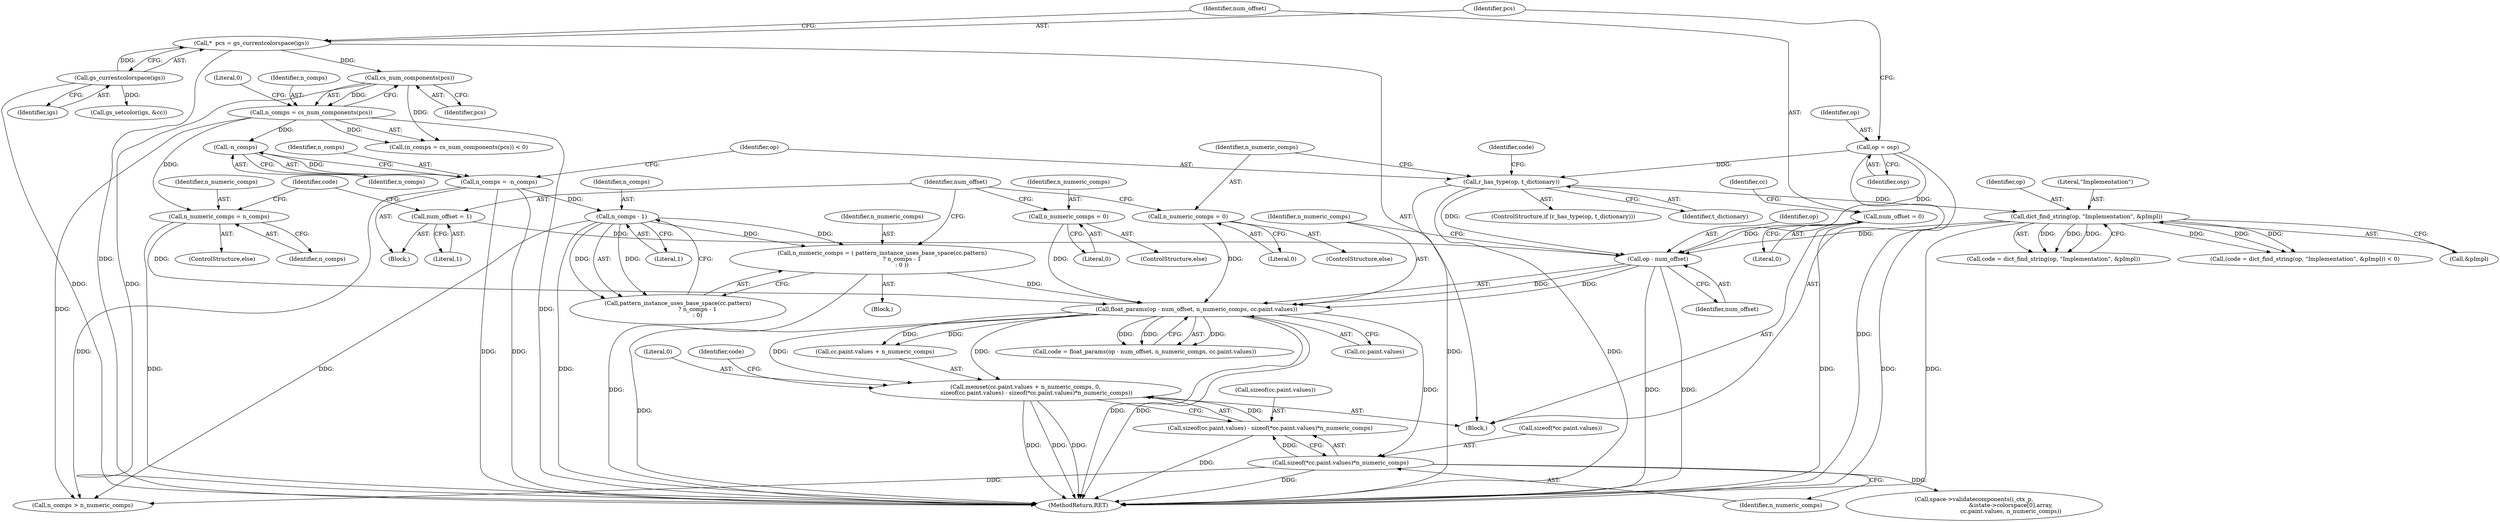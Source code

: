digraph "0_ghostscript_b326a71659b7837d3acde954b18bda1a6f5e9498@API" {
"1000238" [label="(Call,memset(cc.paint.values + n_numeric_comps, 0,\n            sizeof(cc.paint.values) - sizeof(*cc.paint.values)*n_numeric_comps))"];
"1000222" [label="(Call,float_params(op - num_offset, n_numeric_comps, cc.paint.values))"];
"1000223" [label="(Call,op - num_offset)"];
"1000167" [label="(Call,dict_find_string(op, \"Implementation\", &pImpl))"];
"1000157" [label="(Call,r_has_type(op, t_dictionary))"];
"1000120" [label="(Call,op = osp)"];
"1000213" [label="(Call,num_offset = 1)"];
"1000133" [label="(Call,num_offset = 0)"];
"1000194" [label="(Call,n_numeric_comps = ( pattern_instance_uses_base_space(cc.pattern)\n                      ? n_comps - 1\n                      : 0 ))"];
"1000201" [label="(Call,n_comps - 1)"];
"1000152" [label="(Call,n_comps = -n_comps)"];
"1000154" [label="(Call,-n_comps)"];
"1000146" [label="(Call,n_comps = cs_num_components(pcs))"];
"1000148" [label="(Call,cs_num_components(pcs))"];
"1000125" [label="(Call,*  pcs = gs_currentcolorspace(igs))"];
"1000127" [label="(Call,gs_currentcolorspace(igs))"];
"1000217" [label="(Call,n_numeric_comps = n_comps)"];
"1000206" [label="(Call,n_numeric_comps = 0)"];
"1000210" [label="(Call,n_numeric_comps = 0)"];
"1000247" [label="(Call,sizeof(cc.paint.values) - sizeof(*cc.paint.values)*n_numeric_comps)"];
"1000254" [label="(Call,sizeof(*cc.paint.values)*n_numeric_comps)"];
"1000122" [label="(Identifier,osp)"];
"1000150" [label="(Literal,0)"];
"1000205" [label="(ControlStructure,else)"];
"1000167" [label="(Call,dict_find_string(op, \"Implementation\", &pImpl))"];
"1000400" [label="(MethodReturn,RET)"];
"1000214" [label="(Identifier,num_offset)"];
"1000203" [label="(Literal,1)"];
"1000255" [label="(Call,sizeof(*cc.paint.values))"];
"1000155" [label="(Identifier,n_comps)"];
"1000223" [label="(Call,op - num_offset)"];
"1000216" [label="(ControlStructure,else)"];
"1000195" [label="(Identifier,n_numeric_comps)"];
"1000209" [label="(ControlStructure,else)"];
"1000146" [label="(Call,n_comps = cs_num_components(pcs))"];
"1000254" [label="(Call,sizeof(*cc.paint.values)*n_numeric_comps)"];
"1000133" [label="(Call,num_offset = 0)"];
"1000213" [label="(Call,num_offset = 1)"];
"1000219" [label="(Identifier,n_comps)"];
"1000196" [label="(Call,pattern_instance_uses_base_space(cc.pattern)\n                      ? n_comps - 1\n                      : 0)"];
"1000211" [label="(Identifier,n_numeric_comps)"];
"1000290" [label="(Call,space->validatecomponents(i_ctx_p,\n                                         &istate->colorspace[0].array,\n                                         cc.paint.values, n_numeric_comps))"];
"1000226" [label="(Identifier,n_numeric_comps)"];
"1000201" [label="(Call,n_comps - 1)"];
"1000165" [label="(Call,code = dict_find_string(op, \"Implementation\", &pImpl))"];
"1000153" [label="(Identifier,n_comps)"];
"1000316" [label="(Call,gs_setcolor(igs, &cc))"];
"1000210" [label="(Call,n_numeric_comps = 0)"];
"1000238" [label="(Call,memset(cc.paint.values + n_numeric_comps, 0,\n            sizeof(cc.paint.values) - sizeof(*cc.paint.values)*n_numeric_comps))"];
"1000218" [label="(Identifier,n_numeric_comps)"];
"1000225" [label="(Identifier,num_offset)"];
"1000118" [label="(Block,)"];
"1000246" [label="(Literal,0)"];
"1000222" [label="(Call,float_params(op - num_offset, n_numeric_comps, cc.paint.values))"];
"1000127" [label="(Call,gs_currentcolorspace(igs))"];
"1000212" [label="(Literal,0)"];
"1000156" [label="(ControlStructure,if (r_has_type(op, t_dictionary)))"];
"1000227" [label="(Call,cc.paint.values)"];
"1000157" [label="(Call,r_has_type(op, t_dictionary))"];
"1000158" [label="(Identifier,op)"];
"1000248" [label="(Call,sizeof(cc.paint.values))"];
"1000166" [label="(Identifier,code)"];
"1000134" [label="(Identifier,num_offset)"];
"1000221" [label="(Identifier,code)"];
"1000128" [label="(Identifier,igs)"];
"1000220" [label="(Call,code = float_params(op - num_offset, n_numeric_comps, cc.paint.values))"];
"1000217" [label="(Call,n_numeric_comps = n_comps)"];
"1000121" [label="(Identifier,op)"];
"1000202" [label="(Identifier,n_comps)"];
"1000262" [label="(Identifier,n_numeric_comps)"];
"1000159" [label="(Identifier,t_dictionary)"];
"1000151" [label="(Block,)"];
"1000215" [label="(Literal,1)"];
"1000152" [label="(Call,n_comps = -n_comps)"];
"1000247" [label="(Call,sizeof(cc.paint.values) - sizeof(*cc.paint.values)*n_numeric_comps)"];
"1000154" [label="(Call,-n_comps)"];
"1000141" [label="(Identifier,cc)"];
"1000126" [label="(Identifier,pcs)"];
"1000147" [label="(Identifier,n_comps)"];
"1000148" [label="(Call,cs_num_components(pcs))"];
"1000323" [label="(Call,n_comps > n_numeric_comps)"];
"1000149" [label="(Identifier,pcs)"];
"1000125" [label="(Call,*  pcs = gs_currentcolorspace(igs))"];
"1000239" [label="(Call,cc.paint.values + n_numeric_comps)"];
"1000264" [label="(Identifier,code)"];
"1000168" [label="(Identifier,op)"];
"1000208" [label="(Literal,0)"];
"1000135" [label="(Literal,0)"];
"1000206" [label="(Call,n_numeric_comps = 0)"];
"1000179" [label="(Block,)"];
"1000207" [label="(Identifier,n_numeric_comps)"];
"1000120" [label="(Call,op = osp)"];
"1000169" [label="(Literal,\"Implementation\")"];
"1000164" [label="(Call,(code = dict_find_string(op, \"Implementation\", &pImpl)) < 0)"];
"1000224" [label="(Identifier,op)"];
"1000194" [label="(Call,n_numeric_comps = ( pattern_instance_uses_base_space(cc.pattern)\n                      ? n_comps - 1\n                      : 0 ))"];
"1000145" [label="(Call,(n_comps = cs_num_components(pcs)) < 0)"];
"1000170" [label="(Call,&pImpl)"];
"1000238" -> "1000118"  [label="AST: "];
"1000238" -> "1000247"  [label="CFG: "];
"1000239" -> "1000238"  [label="AST: "];
"1000246" -> "1000238"  [label="AST: "];
"1000247" -> "1000238"  [label="AST: "];
"1000264" -> "1000238"  [label="CFG: "];
"1000238" -> "1000400"  [label="DDG: "];
"1000238" -> "1000400"  [label="DDG: "];
"1000238" -> "1000400"  [label="DDG: "];
"1000222" -> "1000238"  [label="DDG: "];
"1000222" -> "1000238"  [label="DDG: "];
"1000247" -> "1000238"  [label="DDG: "];
"1000222" -> "1000220"  [label="AST: "];
"1000222" -> "1000227"  [label="CFG: "];
"1000223" -> "1000222"  [label="AST: "];
"1000226" -> "1000222"  [label="AST: "];
"1000227" -> "1000222"  [label="AST: "];
"1000220" -> "1000222"  [label="CFG: "];
"1000222" -> "1000400"  [label="DDG: "];
"1000222" -> "1000400"  [label="DDG: "];
"1000222" -> "1000400"  [label="DDG: "];
"1000222" -> "1000220"  [label="DDG: "];
"1000222" -> "1000220"  [label="DDG: "];
"1000222" -> "1000220"  [label="DDG: "];
"1000223" -> "1000222"  [label="DDG: "];
"1000223" -> "1000222"  [label="DDG: "];
"1000194" -> "1000222"  [label="DDG: "];
"1000217" -> "1000222"  [label="DDG: "];
"1000206" -> "1000222"  [label="DDG: "];
"1000210" -> "1000222"  [label="DDG: "];
"1000222" -> "1000239"  [label="DDG: "];
"1000222" -> "1000239"  [label="DDG: "];
"1000222" -> "1000254"  [label="DDG: "];
"1000223" -> "1000225"  [label="CFG: "];
"1000224" -> "1000223"  [label="AST: "];
"1000225" -> "1000223"  [label="AST: "];
"1000226" -> "1000223"  [label="CFG: "];
"1000223" -> "1000400"  [label="DDG: "];
"1000223" -> "1000400"  [label="DDG: "];
"1000167" -> "1000223"  [label="DDG: "];
"1000157" -> "1000223"  [label="DDG: "];
"1000120" -> "1000223"  [label="DDG: "];
"1000213" -> "1000223"  [label="DDG: "];
"1000133" -> "1000223"  [label="DDG: "];
"1000167" -> "1000165"  [label="AST: "];
"1000167" -> "1000170"  [label="CFG: "];
"1000168" -> "1000167"  [label="AST: "];
"1000169" -> "1000167"  [label="AST: "];
"1000170" -> "1000167"  [label="AST: "];
"1000165" -> "1000167"  [label="CFG: "];
"1000167" -> "1000400"  [label="DDG: "];
"1000167" -> "1000400"  [label="DDG: "];
"1000167" -> "1000164"  [label="DDG: "];
"1000167" -> "1000164"  [label="DDG: "];
"1000167" -> "1000164"  [label="DDG: "];
"1000167" -> "1000165"  [label="DDG: "];
"1000167" -> "1000165"  [label="DDG: "];
"1000167" -> "1000165"  [label="DDG: "];
"1000157" -> "1000167"  [label="DDG: "];
"1000157" -> "1000156"  [label="AST: "];
"1000157" -> "1000159"  [label="CFG: "];
"1000158" -> "1000157"  [label="AST: "];
"1000159" -> "1000157"  [label="AST: "];
"1000166" -> "1000157"  [label="CFG: "];
"1000211" -> "1000157"  [label="CFG: "];
"1000157" -> "1000400"  [label="DDG: "];
"1000157" -> "1000400"  [label="DDG: "];
"1000120" -> "1000157"  [label="DDG: "];
"1000120" -> "1000118"  [label="AST: "];
"1000120" -> "1000122"  [label="CFG: "];
"1000121" -> "1000120"  [label="AST: "];
"1000122" -> "1000120"  [label="AST: "];
"1000126" -> "1000120"  [label="CFG: "];
"1000120" -> "1000400"  [label="DDG: "];
"1000213" -> "1000151"  [label="AST: "];
"1000213" -> "1000215"  [label="CFG: "];
"1000214" -> "1000213"  [label="AST: "];
"1000215" -> "1000213"  [label="AST: "];
"1000221" -> "1000213"  [label="CFG: "];
"1000133" -> "1000118"  [label="AST: "];
"1000133" -> "1000135"  [label="CFG: "];
"1000134" -> "1000133"  [label="AST: "];
"1000135" -> "1000133"  [label="AST: "];
"1000141" -> "1000133"  [label="CFG: "];
"1000133" -> "1000400"  [label="DDG: "];
"1000194" -> "1000179"  [label="AST: "];
"1000194" -> "1000196"  [label="CFG: "];
"1000195" -> "1000194"  [label="AST: "];
"1000196" -> "1000194"  [label="AST: "];
"1000214" -> "1000194"  [label="CFG: "];
"1000194" -> "1000400"  [label="DDG: "];
"1000201" -> "1000194"  [label="DDG: "];
"1000201" -> "1000194"  [label="DDG: "];
"1000201" -> "1000196"  [label="AST: "];
"1000201" -> "1000203"  [label="CFG: "];
"1000202" -> "1000201"  [label="AST: "];
"1000203" -> "1000201"  [label="AST: "];
"1000196" -> "1000201"  [label="CFG: "];
"1000201" -> "1000400"  [label="DDG: "];
"1000201" -> "1000196"  [label="DDG: "];
"1000201" -> "1000196"  [label="DDG: "];
"1000152" -> "1000201"  [label="DDG: "];
"1000201" -> "1000323"  [label="DDG: "];
"1000152" -> "1000151"  [label="AST: "];
"1000152" -> "1000154"  [label="CFG: "];
"1000153" -> "1000152"  [label="AST: "];
"1000154" -> "1000152"  [label="AST: "];
"1000158" -> "1000152"  [label="CFG: "];
"1000152" -> "1000400"  [label="DDG: "];
"1000152" -> "1000400"  [label="DDG: "];
"1000154" -> "1000152"  [label="DDG: "];
"1000152" -> "1000323"  [label="DDG: "];
"1000154" -> "1000155"  [label="CFG: "];
"1000155" -> "1000154"  [label="AST: "];
"1000146" -> "1000154"  [label="DDG: "];
"1000146" -> "1000145"  [label="AST: "];
"1000146" -> "1000148"  [label="CFG: "];
"1000147" -> "1000146"  [label="AST: "];
"1000148" -> "1000146"  [label="AST: "];
"1000150" -> "1000146"  [label="CFG: "];
"1000146" -> "1000400"  [label="DDG: "];
"1000146" -> "1000145"  [label="DDG: "];
"1000148" -> "1000146"  [label="DDG: "];
"1000146" -> "1000217"  [label="DDG: "];
"1000146" -> "1000323"  [label="DDG: "];
"1000148" -> "1000149"  [label="CFG: "];
"1000149" -> "1000148"  [label="AST: "];
"1000148" -> "1000400"  [label="DDG: "];
"1000148" -> "1000145"  [label="DDG: "];
"1000125" -> "1000148"  [label="DDG: "];
"1000125" -> "1000118"  [label="AST: "];
"1000125" -> "1000127"  [label="CFG: "];
"1000126" -> "1000125"  [label="AST: "];
"1000127" -> "1000125"  [label="AST: "];
"1000134" -> "1000125"  [label="CFG: "];
"1000125" -> "1000400"  [label="DDG: "];
"1000127" -> "1000125"  [label="DDG: "];
"1000127" -> "1000128"  [label="CFG: "];
"1000128" -> "1000127"  [label="AST: "];
"1000127" -> "1000400"  [label="DDG: "];
"1000127" -> "1000316"  [label="DDG: "];
"1000217" -> "1000216"  [label="AST: "];
"1000217" -> "1000219"  [label="CFG: "];
"1000218" -> "1000217"  [label="AST: "];
"1000219" -> "1000217"  [label="AST: "];
"1000221" -> "1000217"  [label="CFG: "];
"1000217" -> "1000400"  [label="DDG: "];
"1000206" -> "1000205"  [label="AST: "];
"1000206" -> "1000208"  [label="CFG: "];
"1000207" -> "1000206"  [label="AST: "];
"1000208" -> "1000206"  [label="AST: "];
"1000214" -> "1000206"  [label="CFG: "];
"1000210" -> "1000209"  [label="AST: "];
"1000210" -> "1000212"  [label="CFG: "];
"1000211" -> "1000210"  [label="AST: "];
"1000212" -> "1000210"  [label="AST: "];
"1000214" -> "1000210"  [label="CFG: "];
"1000247" -> "1000254"  [label="CFG: "];
"1000248" -> "1000247"  [label="AST: "];
"1000254" -> "1000247"  [label="AST: "];
"1000247" -> "1000400"  [label="DDG: "];
"1000254" -> "1000247"  [label="DDG: "];
"1000254" -> "1000262"  [label="CFG: "];
"1000255" -> "1000254"  [label="AST: "];
"1000262" -> "1000254"  [label="AST: "];
"1000254" -> "1000400"  [label="DDG: "];
"1000254" -> "1000290"  [label="DDG: "];
"1000254" -> "1000323"  [label="DDG: "];
}
